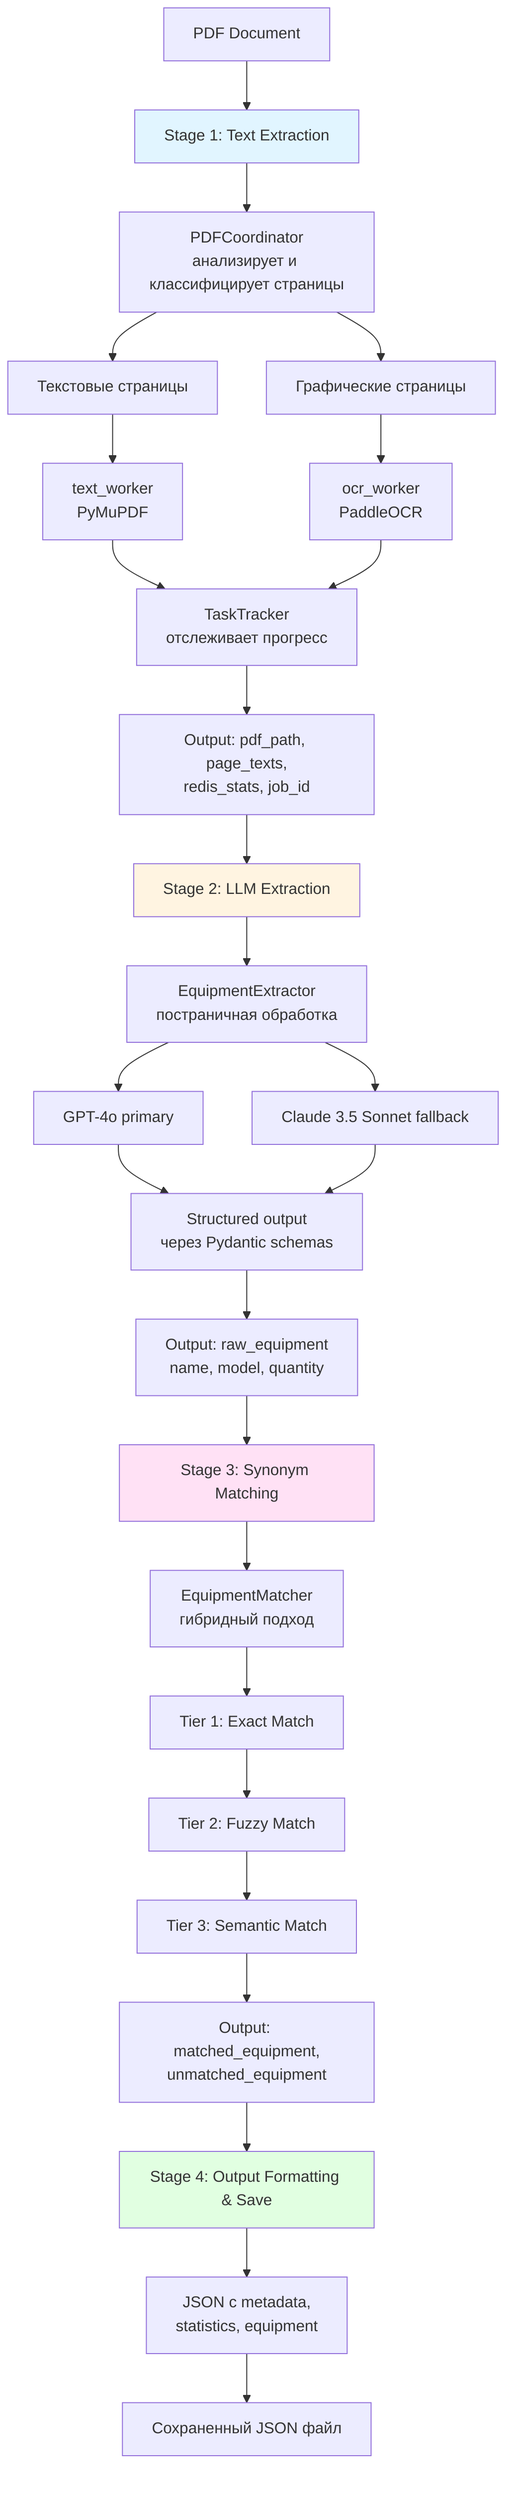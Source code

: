 graph TD
    A[PDF Document] --> B[Stage 1: Text Extraction]

    B --> B1[PDFCoordinator<br/>анализирует и классифицирует страницы]
    B1 --> B2[Текстовые страницы]
    B1 --> B3[Графические страницы]

    B2 --> B4[text_worker<br/>PyMuPDF]
    B3 --> B5[ocr_worker<br/>PaddleOCR]

    B4 --> B6[TaskTracker<br/>отслеживает прогресс]
    B5 --> B6

    B6 --> B7[Output: pdf_path, page_texts,<br/>redis_stats, job_id]

    B7 --> C[Stage 2: LLM Extraction]

    C --> C1[EquipmentExtractor<br/>постраничная обработка]
    C1 --> C2[GPT-4o primary]
    C1 --> C3[Claude 3.5 Sonnet fallback]

    C2 --> C4[Structured output<br/>через Pydantic schemas]
    C3 --> C4

    C4 --> C5[Output: raw_equipment<br/>name, model, quantity]

    C5 --> D[Stage 3: Synonym Matching]

    D --> D1[EquipmentMatcher<br/>гибридный подход]
    D1 --> D2[Tier 1: Exact Match]
    D2 --> D3[Tier 2: Fuzzy Match]
    D3 --> D4[Tier 3: Semantic Match]

    D4 --> D5[Output: matched_equipment,<br/>unmatched_equipment]

    D5 --> E[Stage 4: Output Formatting & Save]

    E --> E1[JSON с metadata,<br/>statistics, equipment]
    E1 --> E2[Сохраненный JSON файл]

    style B fill:#e1f5ff
    style C fill:#fff4e1
    style D fill:#ffe1f5
    style E fill:#e1ffe1